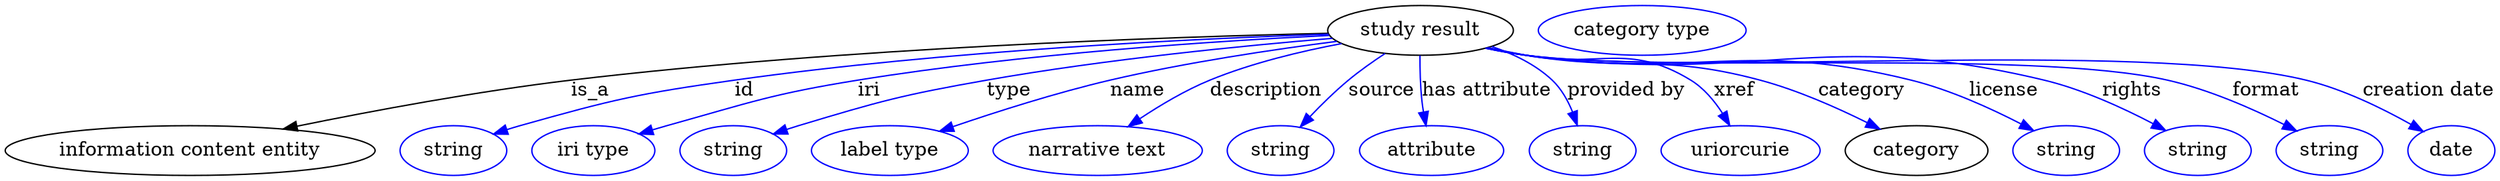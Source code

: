 digraph {
	graph [bb="0,0,1794.4,123"];
	node [label="\N"];
	"study result"	[height=0.5,
		label="study result",
		pos="1019.2,105",
		width=1.8596];
	"information content entity"	[height=0.5,
		pos="133.24,18",
		width=3.7011];
	"study result" -> "information content entity"	[label=is_a,
		lp="423.24,61.5",
		pos="e,200.66,33.59 952.66,102.83 840.28,100.27 605.95,92.374 409.24,69 341.75,60.981 265.82,46.845 210.7,35.645"];
	id	[color=blue,
		height=0.5,
		label=string,
		pos="323.24,18",
		width=1.0652];
	"study result" -> id	[color=blue,
		label=id,
		lp="535.24,61.5",
		pos="e,352.23,29.966 953.02,102.14 858.42,98.829 679.31,90.161 528.24,69 457.63,59.109 439.89,55.278 371.24,36 368.13,35.128 364.94,34.158 \
361.74,33.138",
		style=solid];
	iri	[color=blue,
		height=0.5,
		label="iri type",
		pos="424.24,18",
		width=1.2277];
	"study result" -> iri	[color=blue,
		label=iri,
		lp="623.24,61.5",
		pos="e,457.64,29.804 953.44,101.33 873.17,97.383 733.54,88.261 615.24,69 563.68,60.606 505.83,44.49 467.44,32.818",
		style=solid];
	type	[color=blue,
		height=0.5,
		label=string,
		pos="525.24,18",
		width=1.0652];
	"study result" -> type	[color=blue,
		label=type,
		lp="724.24,61.5",
		pos="e,554.16,30.019 955.76,99.214 892.68,93.904 793.31,84.046 708.24,69 646.99,58.167 631.79,53.938 572.24,36 569.47,35.167 566.63,34.264 \
563.78,33.322",
		style=solid];
	name	[color=blue,
		height=0.5,
		label="label type",
		pos="638.24,18",
		width=1.5707];
	"study result" -> name	[color=blue,
		label=name,
		lp="816.24,61.5",
		pos="e,673.89,31.982 959.13,97.064 913.98,91.252 850.79,81.835 796.24,69 757.7,59.932 714.94,46.166 683.63,35.372",
		style=solid];
	description	[color=blue,
		height=0.5,
		label="narrative text",
		pos="788.24,18",
		width=2.0943];
	"study result" -> description	[color=blue,
		label=description,
		lp="907.74,61.5",
		pos="e,809.61,35.341 961.88,95.524 932.79,90.056 897.35,81.565 867.24,69 850,61.805 832.29,50.972 818.02,41.226",
		style=solid];
	source	[color=blue,
		height=0.5,
		label=string,
		pos="920.24,18",
		width=1.0652];
	"study result" -> source	[color=blue,
		label=source,
		lp="991.24,61.5",
		pos="e,933.8,35.2 993.55,88.352 984.89,82.654 975.36,75.906 967.24,69 957.92,61.085 948.53,51.484 940.61,42.819",
		style=solid];
	"has attribute"	[color=blue,
		height=0.5,
		label=attribute,
		pos="1028.2,18",
		width=1.4443];
	"study result" -> "has attribute"	[color=blue,
		label="has attribute",
		lp="1067.2,61.5",
		pos="e,1023.6,35.966 1018.7,86.814 1018.6,77.14 1018.9,64.858 1020.2,54 1020.6,51.309 1021,48.522 1021.5,45.749",
		style=solid];
	"provided by"	[color=blue,
		height=0.5,
		label=string,
		pos="1136.2,18",
		width=1.0652];
	"study result" -> "provided by"	[color=blue,
		label="provided by",
		lp="1167.7,61.5",
		pos="e,1132.3,36.312 1070.8,93.288 1086.2,88.043 1102.2,80.318 1114.2,69 1120.9,62.743 1125.7,54.117 1129,45.79",
		style=solid];
	xref	[color=blue,
		height=0.5,
		label=uriorcurie,
		pos="1250.2,18",
		width=1.5887];
	"study result" -> xref	[color=blue,
		label=xref,
		lp="1245.7,61.5",
		pos="e,1242.4,36.171 1068.2,92.521 1077.2,90.568 1086.5,88.642 1095.2,87 1147.8,77.156 1168.6,96.888 1214.2,69 1223.7,63.228 1231.4,53.95 \
1237.2,44.945",
		style=solid];
	category	[height=0.5,
		pos="1377.2,18",
		width=1.4263];
	"study result" -> category	[color=blue,
		label=category,
		lp="1337.7,61.5",
		pos="e,1350.7,33.574 1067.3,92.376 1076.6,90.392 1086.2,88.493 1095.2,87 1169.8,74.736 1191.3,88.517 1264.2,69 1291.1,61.806 1319.8,49.054 \
1341.5,38.229",
		style=solid];
	license	[color=blue,
		height=0.5,
		label=string,
		pos="1485.2,18",
		width=1.0652];
	"study result" -> license	[color=blue,
		label=license,
		lp="1440.2,61.5",
		pos="e,1461.7,32.51 1066.9,92.158 1076.2,90.169 1086,88.324 1095.2,87 1217.8,69.433 1253,98.704 1373.2,69 1401.1,62.102 1430.8,48.572 \
1452.5,37.324",
		style=solid];
	rights	[color=blue,
		height=0.5,
		label=string,
		pos="1580.2,18",
		width=1.0652];
	"study result" -> rights	[color=blue,
		label=rights,
		lp="1532.7,61.5",
		pos="e,1556.9,32.635 1066.4,92.122 1075.9,90.109 1085.9,88.265 1095.2,87 1260.2,64.755 1307.4,107.86 1469.2,69 1497,62.337 1526.3,48.794 \
1547.9,37.481",
		style=solid];
	format	[color=blue,
		height=0.5,
		label=string,
		pos="1675.2,18",
		width=1.0652];
	"study result" -> format	[color=blue,
		label=format,
		lp="1629.7,61.5",
		pos="e,1651.5,32.233 1066.4,92.053 1075.9,90.047 1085.9,88.222 1095.2,87 1197.3,73.707 1457.8,91.607 1558.2,69 1588,62.308 1619.6,48.303 \
1642.5,36.813",
		style=solid];
	"creation date"	[color=blue,
		height=0.5,
		label=date,
		pos="1763.2,18",
		width=0.86659];
	"study result" -> "creation date"	[color=blue,
		label="creation date",
		lp="1746.7,61.5",
		pos="e,1742.9,31.833 1066,92.088 1075.6,90.051 1085.7,88.206 1095.2,87 1219.4,71.268 1536.6,98.534 1658.2,69 1685.3,62.432 1713.7,48.434 \
1734.1,36.915",
		style=solid];
	"named thing_category"	[color=blue,
		height=0.5,
		label="category type",
		pos="1179.2,105",
		width=2.0762];
}
